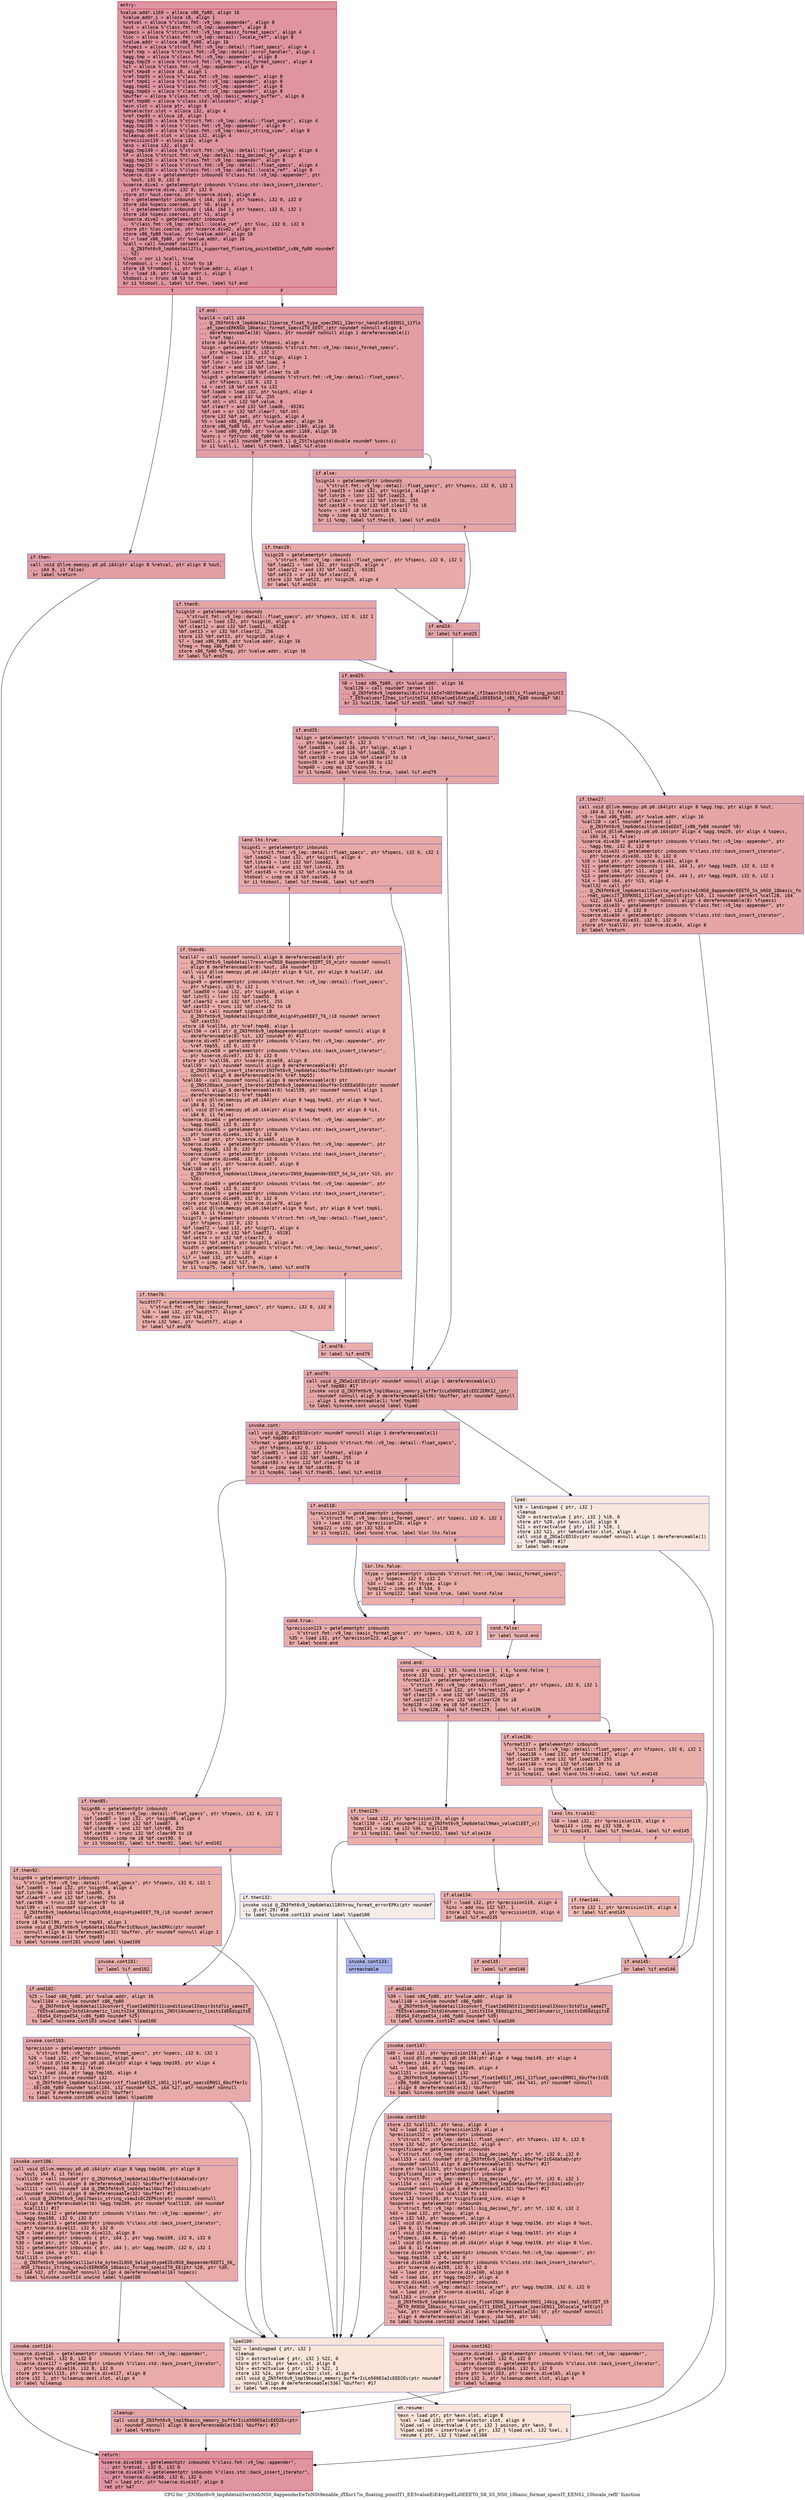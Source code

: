 digraph "CFG for '_ZN3fmt6v9_lmp6detail5writeIcNS0_8appenderEeTnNSt9enable_ifIXsr17is_floating_pointIT1_EE5valueEiE4typeELi0EEET0_S8_S5_NS0_18basic_format_specsIT_EENS1_10locale_refE' function" {
	label="CFG for '_ZN3fmt6v9_lmp6detail5writeIcNS0_8appenderEeTnNSt9enable_ifIXsr17is_floating_pointIT1_EE5valueEiE4typeELi0EEET0_S8_S5_NS0_18basic_format_specsIT_EENS1_10locale_refE' function";

	Node0x55fec32d8ac0 [shape=record,color="#b70d28ff", style=filled, fillcolor="#b70d2870" fontname="Courier",label="{entry:\l|  %value.addr.i169 = alloca x86_fp80, align 16\l  %value.addr.i = alloca i8, align 1\l  %retval = alloca %\"class.fmt::v9_lmp::appender\", align 8\l  %out = alloca %\"class.fmt::v9_lmp::appender\", align 8\l  %specs = alloca %\"struct.fmt::v9_lmp::basic_format_specs\", align 4\l  %loc = alloca %\"class.fmt::v9_lmp::detail::locale_ref\", align 8\l  %value.addr = alloca x86_fp80, align 16\l  %fspecs = alloca %\"struct.fmt::v9_lmp::detail::float_specs\", align 4\l  %ref.tmp = alloca %\"struct.fmt::v9_lmp::detail::error_handler\", align 1\l  %agg.tmp = alloca %\"class.fmt::v9_lmp::appender\", align 8\l  %agg.tmp29 = alloca %\"struct.fmt::v9_lmp::basic_format_specs\", align 4\l  %it = alloca %\"class.fmt::v9_lmp::appender\", align 8\l  %ref.tmp48 = alloca i8, align 1\l  %ref.tmp55 = alloca %\"class.fmt::v9_lmp::appender\", align 8\l  %ref.tmp61 = alloca %\"class.fmt::v9_lmp::appender\", align 8\l  %agg.tmp62 = alloca %\"class.fmt::v9_lmp::appender\", align 8\l  %agg.tmp63 = alloca %\"class.fmt::v9_lmp::appender\", align 8\l  %buffer = alloca %\"class.fmt::v9_lmp::basic_memory_buffer\", align 8\l  %ref.tmp80 = alloca %\"class.std::allocator\", align 1\l  %exn.slot = alloca ptr, align 8\l  %ehselector.slot = alloca i32, align 4\l  %ref.tmp93 = alloca i8, align 1\l  %agg.tmp105 = alloca %\"struct.fmt::v9_lmp::detail::float_specs\", align 4\l  %agg.tmp108 = alloca %\"class.fmt::v9_lmp::appender\", align 8\l  %agg.tmp109 = alloca %\"class.fmt::v9_lmp::basic_string_view\", align 8\l  %cleanup.dest.slot = alloca i32, align 4\l  %precision119 = alloca i32, align 4\l  %exp = alloca i32, align 4\l  %agg.tmp149 = alloca %\"struct.fmt::v9_lmp::detail::float_specs\", align 4\l  %f = alloca %\"struct.fmt::v9_lmp::detail::big_decimal_fp\", align 8\l  %agg.tmp156 = alloca %\"class.fmt::v9_lmp::appender\", align 8\l  %agg.tmp157 = alloca %\"struct.fmt::v9_lmp::detail::float_specs\", align 4\l  %agg.tmp158 = alloca %\"class.fmt::v9_lmp::detail::locale_ref\", align 8\l  %coerce.dive = getelementptr inbounds %\"class.fmt::v9_lmp::appender\", ptr\l... %out, i32 0, i32 0\l  %coerce.dive1 = getelementptr inbounds %\"class.std::back_insert_iterator\",\l... ptr %coerce.dive, i32 0, i32 0\l  store ptr %out.coerce, ptr %coerce.dive1, align 8\l  %0 = getelementptr inbounds \{ i64, i64 \}, ptr %specs, i32 0, i32 0\l  store i64 %specs.coerce0, ptr %0, align 4\l  %1 = getelementptr inbounds \{ i64, i64 \}, ptr %specs, i32 0, i32 1\l  store i64 %specs.coerce1, ptr %1, align 4\l  %coerce.dive2 = getelementptr inbounds\l... %\"class.fmt::v9_lmp::detail::locale_ref\", ptr %loc, i32 0, i32 0\l  store ptr %loc.coerce, ptr %coerce.dive2, align 8\l  store x86_fp80 %value, ptr %value.addr, align 16\l  %2 = load x86_fp80, ptr %value.addr, align 16\l  %call = call noundef zeroext i1\l... @_ZN3fmt6v9_lmp6detail27is_supported_floating_pointIeEEbT_(x86_fp80 noundef\l... %2)\l  %lnot = xor i1 %call, true\l  %frombool.i = zext i1 %lnot to i8\l  store i8 %frombool.i, ptr %value.addr.i, align 1\l  %3 = load i8, ptr %value.addr.i, align 1\l  %tobool.i = trunc i8 %3 to i1\l  br i1 %tobool.i, label %if.then, label %if.end\l|{<s0>T|<s1>F}}"];
	Node0x55fec32d8ac0:s0 -> Node0x55fec32daf60[tooltip="entry -> if.then\nProbability 50.00%" ];
	Node0x55fec32d8ac0:s1 -> Node0x55fec32db4c0[tooltip="entry -> if.end\nProbability 50.00%" ];
	Node0x55fec32daf60 [shape=record,color="#3d50c3ff", style=filled, fillcolor="#be242e70" fontname="Courier",label="{if.then:\l|  call void @llvm.memcpy.p0.p0.i64(ptr align 8 %retval, ptr align 8 %out,\l... i64 8, i1 false)\l  br label %return\l}"];
	Node0x55fec32daf60 -> Node0x55fec32db750[tooltip="if.then -> return\nProbability 100.00%" ];
	Node0x55fec32db4c0 [shape=record,color="#3d50c3ff", style=filled, fillcolor="#be242e70" fontname="Courier",label="{if.end:\l|  %call4 = call i64\l... @_ZN3fmt6v9_lmp6detail21parse_float_type_specINS1_13error_handlerEcEENS1_11flo\l...at_specsERKNS0_18basic_format_specsIT0_EEOT_(ptr noundef nonnull align 4\l... dereferenceable(16) %specs, ptr noundef nonnull align 1 dereferenceable(1)\l... %ref.tmp)\l  store i64 %call4, ptr %fspecs, align 4\l  %sign = getelementptr inbounds %\"struct.fmt::v9_lmp::basic_format_specs\",\l... ptr %specs, i32 0, i32 3\l  %bf.load = load i16, ptr %sign, align 1\l  %bf.lshr = lshr i16 %bf.load, 4\l  %bf.clear = and i16 %bf.lshr, 7\l  %bf.cast = trunc i16 %bf.clear to i8\l  %sign5 = getelementptr inbounds %\"struct.fmt::v9_lmp::detail::float_specs\",\l... ptr %fspecs, i32 0, i32 1\l  %4 = zext i8 %bf.cast to i32\l  %bf.load6 = load i32, ptr %sign5, align 4\l  %bf.value = and i32 %4, 255\l  %bf.shl = shl i32 %bf.value, 8\l  %bf.clear7 = and i32 %bf.load6, -65281\l  %bf.set = or i32 %bf.clear7, %bf.shl\l  store i32 %bf.set, ptr %sign5, align 4\l  %5 = load x86_fp80, ptr %value.addr, align 16\l  store x86_fp80 %5, ptr %value.addr.i169, align 16\l  %6 = load x86_fp80, ptr %value.addr.i169, align 16\l  %conv.i = fptrunc x86_fp80 %6 to double\l  %call.i = call noundef zeroext i1 @_ZSt7signbitd(double noundef %conv.i)\l  br i1 %call.i, label %if.then9, label %if.else\l|{<s0>T|<s1>F}}"];
	Node0x55fec32db4c0:s0 -> Node0x55fec32dda50[tooltip="if.end -> if.then9\nProbability 50.00%" ];
	Node0x55fec32db4c0:s1 -> Node0x55fec32ddb00[tooltip="if.end -> if.else\nProbability 50.00%" ];
	Node0x55fec32dda50 [shape=record,color="#3d50c3ff", style=filled, fillcolor="#c5333470" fontname="Courier",label="{if.then9:\l|  %sign10 = getelementptr inbounds\l... %\"struct.fmt::v9_lmp::detail::float_specs\", ptr %fspecs, i32 0, i32 1\l  %bf.load11 = load i32, ptr %sign10, align 4\l  %bf.clear12 = and i32 %bf.load11, -65281\l  %bf.set13 = or i32 %bf.clear12, 256\l  store i32 %bf.set13, ptr %sign10, align 4\l  %7 = load x86_fp80, ptr %value.addr, align 16\l  %fneg = fneg x86_fp80 %7\l  store x86_fp80 %fneg, ptr %value.addr, align 16\l  br label %if.end25\l}"];
	Node0x55fec32dda50 -> Node0x55fec32de130[tooltip="if.then9 -> if.end25\nProbability 100.00%" ];
	Node0x55fec32ddb00 [shape=record,color="#3d50c3ff", style=filled, fillcolor="#c5333470" fontname="Courier",label="{if.else:\l|  %sign14 = getelementptr inbounds\l... %\"struct.fmt::v9_lmp::detail::float_specs\", ptr %fspecs, i32 0, i32 1\l  %bf.load15 = load i32, ptr %sign14, align 4\l  %bf.lshr16 = lshr i32 %bf.load15, 8\l  %bf.clear17 = and i32 %bf.lshr16, 255\l  %bf.cast18 = trunc i32 %bf.clear17 to i8\l  %conv = zext i8 %bf.cast18 to i32\l  %cmp = icmp eq i32 %conv, 1\l  br i1 %cmp, label %if.then19, label %if.end24\l|{<s0>T|<s1>F}}"];
	Node0x55fec32ddb00:s0 -> Node0x55fec32de710[tooltip="if.else -> if.then19\nProbability 50.00%" ];
	Node0x55fec32ddb00:s1 -> Node0x55fec32de790[tooltip="if.else -> if.end24\nProbability 50.00%" ];
	Node0x55fec32de710 [shape=record,color="#3d50c3ff", style=filled, fillcolor="#ca3b3770" fontname="Courier",label="{if.then19:\l|  %sign20 = getelementptr inbounds\l... %\"struct.fmt::v9_lmp::detail::float_specs\", ptr %fspecs, i32 0, i32 1\l  %bf.load21 = load i32, ptr %sign20, align 4\l  %bf.clear22 = and i32 %bf.load21, -65281\l  %bf.set23 = or i32 %bf.clear22, 0\l  store i32 %bf.set23, ptr %sign20, align 4\l  br label %if.end24\l}"];
	Node0x55fec32de710 -> Node0x55fec32de790[tooltip="if.then19 -> if.end24\nProbability 100.00%" ];
	Node0x55fec32de790 [shape=record,color="#3d50c3ff", style=filled, fillcolor="#c5333470" fontname="Courier",label="{if.end24:\l|  br label %if.end25\l}"];
	Node0x55fec32de790 -> Node0x55fec32de130[tooltip="if.end24 -> if.end25\nProbability 100.00%" ];
	Node0x55fec32de130 [shape=record,color="#3d50c3ff", style=filled, fillcolor="#be242e70" fontname="Courier",label="{if.end25:\l|  %8 = load x86_fp80, ptr %value.addr, align 16\l  %call26 = call noundef zeroext i1\l... @_ZN3fmt6v9_lmp6detail8isfiniteIeTnNSt9enable_ifIXaasr3std17is_floating_pointI\l...T_EE5valuesr12has_isfiniteIS4_EE5valueEiE4typeELi0EEEbS4_(x86_fp80 noundef %8)\l  br i1 %call26, label %if.end35, label %if.then27\l|{<s0>T|<s1>F}}"];
	Node0x55fec32de130:s0 -> Node0x55fec32df030[tooltip="if.end25 -> if.end35\nProbability 50.00%" ];
	Node0x55fec32de130:s1 -> Node0x55fec32df0b0[tooltip="if.end25 -> if.then27\nProbability 50.00%" ];
	Node0x55fec32df0b0 [shape=record,color="#3d50c3ff", style=filled, fillcolor="#c5333470" fontname="Courier",label="{if.then27:\l|  call void @llvm.memcpy.p0.p0.i64(ptr align 8 %agg.tmp, ptr align 8 %out,\l... i64 8, i1 false)\l  %9 = load x86_fp80, ptr %value.addr, align 16\l  %call28 = call noundef zeroext i1\l... @_ZN3fmt6v9_lmp6detail5isnanIeEEbT_(x86_fp80 noundef %9)\l  call void @llvm.memcpy.p0.p0.i64(ptr align 4 %agg.tmp29, ptr align 4 %specs,\l... i64 16, i1 false)\l  %coerce.dive30 = getelementptr inbounds %\"class.fmt::v9_lmp::appender\", ptr\l... %agg.tmp, i32 0, i32 0\l  %coerce.dive31 = getelementptr inbounds %\"class.std::back_insert_iterator\",\l... ptr %coerce.dive30, i32 0, i32 0\l  %10 = load ptr, ptr %coerce.dive31, align 8\l  %11 = getelementptr inbounds \{ i64, i64 \}, ptr %agg.tmp29, i32 0, i32 0\l  %12 = load i64, ptr %11, align 4\l  %13 = getelementptr inbounds \{ i64, i64 \}, ptr %agg.tmp29, i32 0, i32 1\l  %14 = load i64, ptr %13, align 4\l  %call32 = call ptr\l... @_ZN3fmt6v9_lmp6detail15write_nonfiniteIcNS0_8appenderEEET0_S4_bNS0_18basic_fo\l...rmat_specsIT_EERKNS1_11float_specsE(ptr %10, i1 noundef zeroext %call28, i64\l... %12, i64 %14, ptr noundef nonnull align 4 dereferenceable(8) %fspecs)\l  %coerce.dive33 = getelementptr inbounds %\"class.fmt::v9_lmp::appender\", ptr\l... %retval, i32 0, i32 0\l  %coerce.dive34 = getelementptr inbounds %\"class.std::back_insert_iterator\",\l... ptr %coerce.dive33, i32 0, i32 0\l  store ptr %call32, ptr %coerce.dive34, align 8\l  br label %return\l}"];
	Node0x55fec32df0b0 -> Node0x55fec32db750[tooltip="if.then27 -> return\nProbability 100.00%" ];
	Node0x55fec32df030 [shape=record,color="#3d50c3ff", style=filled, fillcolor="#c5333470" fontname="Courier",label="{if.end35:\l|  %align = getelementptr inbounds %\"struct.fmt::v9_lmp::basic_format_specs\",\l... ptr %specs, i32 0, i32 3\l  %bf.load36 = load i16, ptr %align, align 1\l  %bf.clear37 = and i16 %bf.load36, 15\l  %bf.cast38 = trunc i16 %bf.clear37 to i8\l  %conv39 = zext i8 %bf.cast38 to i32\l  %cmp40 = icmp eq i32 %conv39, 4\l  br i1 %cmp40, label %land.lhs.true, label %if.end79\l|{<s0>T|<s1>F}}"];
	Node0x55fec32df030:s0 -> Node0x55fec32db8e0[tooltip="if.end35 -> land.lhs.true\nProbability 50.00%" ];
	Node0x55fec32df030:s1 -> Node0x55fec32db960[tooltip="if.end35 -> if.end79\nProbability 50.00%" ];
	Node0x55fec32db8e0 [shape=record,color="#3d50c3ff", style=filled, fillcolor="#ca3b3770" fontname="Courier",label="{land.lhs.true:\l|  %sign41 = getelementptr inbounds\l... %\"struct.fmt::v9_lmp::detail::float_specs\", ptr %fspecs, i32 0, i32 1\l  %bf.load42 = load i32, ptr %sign41, align 4\l  %bf.lshr43 = lshr i32 %bf.load42, 8\l  %bf.clear44 = and i32 %bf.lshr43, 255\l  %bf.cast45 = trunc i32 %bf.clear44 to i8\l  %tobool = icmp ne i8 %bf.cast45, 0\l  br i1 %tobool, label %if.then46, label %if.end79\l|{<s0>T|<s1>F}}"];
	Node0x55fec32db8e0:s0 -> Node0x55fec32e1040[tooltip="land.lhs.true -> if.then46\nProbability 62.50%" ];
	Node0x55fec32db8e0:s1 -> Node0x55fec32db960[tooltip="land.lhs.true -> if.end79\nProbability 37.50%" ];
	Node0x55fec32e1040 [shape=record,color="#3d50c3ff", style=filled, fillcolor="#d0473d70" fontname="Courier",label="{if.then46:\l|  %call47 = call noundef nonnull align 8 dereferenceable(8) ptr\l... @_ZN3fmt6v9_lmp6detail7reserveINS0_8appenderEEERT_S5_m(ptr noundef nonnull\l... align 8 dereferenceable(8) %out, i64 noundef 1)\l  call void @llvm.memcpy.p0.p0.i64(ptr align 8 %it, ptr align 8 %call47, i64\l... 8, i1 false)\l  %sign49 = getelementptr inbounds %\"struct.fmt::v9_lmp::detail::float_specs\",\l... ptr %fspecs, i32 0, i32 1\l  %bf.load50 = load i32, ptr %sign49, align 4\l  %bf.lshr51 = lshr i32 %bf.load50, 8\l  %bf.clear52 = and i32 %bf.lshr51, 255\l  %bf.cast53 = trunc i32 %bf.clear52 to i8\l  %call54 = call noundef signext i8\l... @_ZN3fmt6v9_lmp6detail4signIcNS0_4sign4typeEEET_T0_(i8 noundef zeroext\l... %bf.cast53)\l  store i8 %call54, ptr %ref.tmp48, align 1\l  %call56 = call ptr @_ZN3fmt6v9_lmp8appenderppEi(ptr noundef nonnull align 8\l... dereferenceable(8) %it, i32 noundef 0) #17\l  %coerce.dive57 = getelementptr inbounds %\"class.fmt::v9_lmp::appender\", ptr\l... %ref.tmp55, i32 0, i32 0\l  %coerce.dive58 = getelementptr inbounds %\"class.std::back_insert_iterator\",\l... ptr %coerce.dive57, i32 0, i32 0\l  store ptr %call56, ptr %coerce.dive58, align 8\l  %call59 = call noundef nonnull align 8 dereferenceable(8) ptr\l... @_ZNSt20back_insert_iteratorIN3fmt6v9_lmp6detail6bufferIcEEEdeEv(ptr noundef\l... nonnull align 8 dereferenceable(8) %ref.tmp55)\l  %call60 = call noundef nonnull align 8 dereferenceable(8) ptr\l... @_ZNSt20back_insert_iteratorIN3fmt6v9_lmp6detail6bufferIcEEEaSEOc(ptr noundef\l... nonnull align 8 dereferenceable(8) %call59, ptr noundef nonnull align 1\l... dereferenceable(1) %ref.tmp48)\l  call void @llvm.memcpy.p0.p0.i64(ptr align 8 %agg.tmp62, ptr align 8 %out,\l... i64 8, i1 false)\l  call void @llvm.memcpy.p0.p0.i64(ptr align 8 %agg.tmp63, ptr align 8 %it,\l... i64 8, i1 false)\l  %coerce.dive64 = getelementptr inbounds %\"class.fmt::v9_lmp::appender\", ptr\l... %agg.tmp62, i32 0, i32 0\l  %coerce.dive65 = getelementptr inbounds %\"class.std::back_insert_iterator\",\l... ptr %coerce.dive64, i32 0, i32 0\l  %15 = load ptr, ptr %coerce.dive65, align 8\l  %coerce.dive66 = getelementptr inbounds %\"class.fmt::v9_lmp::appender\", ptr\l... %agg.tmp63, i32 0, i32 0\l  %coerce.dive67 = getelementptr inbounds %\"class.std::back_insert_iterator\",\l... ptr %coerce.dive66, i32 0, i32 0\l  %16 = load ptr, ptr %coerce.dive67, align 8\l  %call68 = call ptr\l... @_ZN3fmt6v9_lmp6detail13base_iteratorINS0_8appenderEEET_S4_S4_(ptr %15, ptr\l... %16)\l  %coerce.dive69 = getelementptr inbounds %\"class.fmt::v9_lmp::appender\", ptr\l... %ref.tmp61, i32 0, i32 0\l  %coerce.dive70 = getelementptr inbounds %\"class.std::back_insert_iterator\",\l... ptr %coerce.dive69, i32 0, i32 0\l  store ptr %call68, ptr %coerce.dive70, align 8\l  call void @llvm.memcpy.p0.p0.i64(ptr align 8 %out, ptr align 8 %ref.tmp61,\l... i64 8, i1 false)\l  %sign71 = getelementptr inbounds %\"struct.fmt::v9_lmp::detail::float_specs\",\l... ptr %fspecs, i32 0, i32 1\l  %bf.load72 = load i32, ptr %sign71, align 4\l  %bf.clear73 = and i32 %bf.load72, -65281\l  %bf.set74 = or i32 %bf.clear73, 0\l  store i32 %bf.set74, ptr %sign71, align 4\l  %width = getelementptr inbounds %\"struct.fmt::v9_lmp::basic_format_specs\",\l... ptr %specs, i32 0, i32 0\l  %17 = load i32, ptr %width, align 4\l  %cmp75 = icmp ne i32 %17, 0\l  br i1 %cmp75, label %if.then76, label %if.end78\l|{<s0>T|<s1>F}}"];
	Node0x55fec32e1040:s0 -> Node0x55fec32e3180[tooltip="if.then46 -> if.then76\nProbability 62.50%" ];
	Node0x55fec32e1040:s1 -> Node0x55fec32e3200[tooltip="if.then46 -> if.end78\nProbability 37.50%" ];
	Node0x55fec32e3180 [shape=record,color="#3d50c3ff", style=filled, fillcolor="#d24b4070" fontname="Courier",label="{if.then76:\l|  %width77 = getelementptr inbounds\l... %\"struct.fmt::v9_lmp::basic_format_specs\", ptr %specs, i32 0, i32 0\l  %18 = load i32, ptr %width77, align 4\l  %dec = add nsw i32 %18, -1\l  store i32 %dec, ptr %width77, align 4\l  br label %if.end78\l}"];
	Node0x55fec32e3180 -> Node0x55fec32e3200[tooltip="if.then76 -> if.end78\nProbability 100.00%" ];
	Node0x55fec32e3200 [shape=record,color="#3d50c3ff", style=filled, fillcolor="#d0473d70" fontname="Courier",label="{if.end78:\l|  br label %if.end79\l}"];
	Node0x55fec32e3200 -> Node0x55fec32db960[tooltip="if.end78 -> if.end79\nProbability 100.00%" ];
	Node0x55fec32db960 [shape=record,color="#3d50c3ff", style=filled, fillcolor="#c5333470" fontname="Courier",label="{if.end79:\l|  call void @_ZNSaIcEC1Ev(ptr noundef nonnull align 1 dereferenceable(1)\l... %ref.tmp80) #17\l  invoke void @_ZN3fmt6v9_lmp19basic_memory_bufferIcLm500ESaIcEEC2ERKS2_(ptr\l... noundef nonnull align 8 dereferenceable(536) %buffer, ptr noundef nonnull\l... align 1 dereferenceable(1) %ref.tmp80)\l          to label %invoke.cont unwind label %lpad\l}"];
	Node0x55fec32db960 -> Node0x55fec32e38a0[tooltip="if.end79 -> invoke.cont\nProbability 100.00%" ];
	Node0x55fec32db960 -> Node0x55fec32e3920[tooltip="if.end79 -> lpad\nProbability 0.00%" ];
	Node0x55fec32e38a0 [shape=record,color="#3d50c3ff", style=filled, fillcolor="#c5333470" fontname="Courier",label="{invoke.cont:\l|  call void @_ZNSaIcED1Ev(ptr noundef nonnull align 1 dereferenceable(1)\l... %ref.tmp80) #17\l  %format = getelementptr inbounds %\"struct.fmt::v9_lmp::detail::float_specs\",\l... ptr %fspecs, i32 0, i32 1\l  %bf.load81 = load i32, ptr %format, align 4\l  %bf.clear82 = and i32 %bf.load81, 255\l  %bf.cast83 = trunc i32 %bf.clear82 to i8\l  %cmp84 = icmp eq i8 %bf.cast83, 3\l  br i1 %cmp84, label %if.then85, label %if.end118\l|{<s0>T|<s1>F}}"];
	Node0x55fec32e38a0:s0 -> Node0x55fec32e3f20[tooltip="invoke.cont -> if.then85\nProbability 50.00%" ];
	Node0x55fec32e38a0:s1 -> Node0x55fec32e3fa0[tooltip="invoke.cont -> if.end118\nProbability 50.00%" ];
	Node0x55fec32e3f20 [shape=record,color="#3d50c3ff", style=filled, fillcolor="#cc403a70" fontname="Courier",label="{if.then85:\l|  %sign86 = getelementptr inbounds\l... %\"struct.fmt::v9_lmp::detail::float_specs\", ptr %fspecs, i32 0, i32 1\l  %bf.load87 = load i32, ptr %sign86, align 4\l  %bf.lshr88 = lshr i32 %bf.load87, 8\l  %bf.clear89 = and i32 %bf.lshr88, 255\l  %bf.cast90 = trunc i32 %bf.clear89 to i8\l  %tobool91 = icmp ne i8 %bf.cast90, 0\l  br i1 %tobool91, label %if.then92, label %if.end102\l|{<s0>T|<s1>F}}"];
	Node0x55fec32e3f20:s0 -> Node0x55fec32e4540[tooltip="if.then85 -> if.then92\nProbability 62.50%" ];
	Node0x55fec32e3f20:s1 -> Node0x55fec32e45c0[tooltip="if.then85 -> if.end102\nProbability 37.50%" ];
	Node0x55fec32e4540 [shape=record,color="#3d50c3ff", style=filled, fillcolor="#d0473d70" fontname="Courier",label="{if.then92:\l|  %sign94 = getelementptr inbounds\l... %\"struct.fmt::v9_lmp::detail::float_specs\", ptr %fspecs, i32 0, i32 1\l  %bf.load95 = load i32, ptr %sign94, align 4\l  %bf.lshr96 = lshr i32 %bf.load95, 8\l  %bf.clear97 = and i32 %bf.lshr96, 255\l  %bf.cast98 = trunc i32 %bf.clear97 to i8\l  %call99 = call noundef signext i8\l... @_ZN3fmt6v9_lmp6detail4signIcNS0_4sign4typeEEET_T0_(i8 noundef zeroext\l... %bf.cast98)\l  store i8 %call99, ptr %ref.tmp93, align 1\l  invoke void @_ZN3fmt6v9_lmp6detail6bufferIcE9push_backERKc(ptr noundef\l... nonnull align 8 dereferenceable(32) %buffer, ptr noundef nonnull align 1\l... dereferenceable(1) %ref.tmp93)\l          to label %invoke.cont101 unwind label %lpad100\l}"];
	Node0x55fec32e4540 -> Node0x55fec32e4cb0[tooltip="if.then92 -> invoke.cont101\nProbability 100.00%" ];
	Node0x55fec32e4540 -> Node0x55fec32e4d30[tooltip="if.then92 -> lpad100\nProbability 0.00%" ];
	Node0x55fec32e4cb0 [shape=record,color="#3d50c3ff", style=filled, fillcolor="#d0473d70" fontname="Courier",label="{invoke.cont101:\l|  br label %if.end102\l}"];
	Node0x55fec32e4cb0 -> Node0x55fec32e45c0[tooltip="invoke.cont101 -> if.end102\nProbability 100.00%" ];
	Node0x55fec32e3920 [shape=record,color="#3d50c3ff", style=filled, fillcolor="#f1ccb870" fontname="Courier",label="{lpad:\l|  %19 = landingpad \{ ptr, i32 \}\l          cleanup\l  %20 = extractvalue \{ ptr, i32 \} %19, 0\l  store ptr %20, ptr %exn.slot, align 8\l  %21 = extractvalue \{ ptr, i32 \} %19, 1\l  store i32 %21, ptr %ehselector.slot, align 4\l  call void @_ZNSaIcED1Ev(ptr noundef nonnull align 1 dereferenceable(1)\l... %ref.tmp80) #17\l  br label %eh.resume\l}"];
	Node0x55fec32e3920 -> Node0x55fec32e53a0[tooltip="lpad -> eh.resume\nProbability 100.00%" ];
	Node0x55fec32e4d30 [shape=record,color="#3d50c3ff", style=filled, fillcolor="#f4c5ad70" fontname="Courier",label="{lpad100:\l|  %22 = landingpad \{ ptr, i32 \}\l          cleanup\l  %23 = extractvalue \{ ptr, i32 \} %22, 0\l  store ptr %23, ptr %exn.slot, align 8\l  %24 = extractvalue \{ ptr, i32 \} %22, 1\l  store i32 %24, ptr %ehselector.slot, align 4\l  call void @_ZN3fmt6v9_lmp19basic_memory_bufferIcLm500ESaIcEED2Ev(ptr noundef\l... nonnull align 8 dereferenceable(536) %buffer) #17\l  br label %eh.resume\l}"];
	Node0x55fec32e4d30 -> Node0x55fec32e53a0[tooltip="lpad100 -> eh.resume\nProbability 100.00%" ];
	Node0x55fec32e45c0 [shape=record,color="#3d50c3ff", style=filled, fillcolor="#cc403a70" fontname="Courier",label="{if.end102:\l|  %25 = load x86_fp80, ptr %value.addr, align 16\l  %call104 = invoke noundef x86_fp80\l... @_ZN3fmt6v9_lmp6detail13convert_floatIeEENSt11conditionalIXoosr3std7is_sameIT_\l...fEE5valueeqsr3std14numeric_limitsIS4_EE6digitsL_ZNSt14numeric_limitsIdE6digitsE\l...EEdS4_E4typeES4_(x86_fp80 noundef %25)\l          to label %invoke.cont103 unwind label %lpad100\l}"];
	Node0x55fec32e45c0 -> Node0x55fec32e59d0[tooltip="if.end102 -> invoke.cont103\nProbability 100.00%" ];
	Node0x55fec32e45c0 -> Node0x55fec32e4d30[tooltip="if.end102 -> lpad100\nProbability 0.00%" ];
	Node0x55fec32e59d0 [shape=record,color="#3d50c3ff", style=filled, fillcolor="#cc403a70" fontname="Courier",label="{invoke.cont103:\l|  %precision = getelementptr inbounds\l... %\"struct.fmt::v9_lmp::basic_format_specs\", ptr %specs, i32 0, i32 1\l  %26 = load i32, ptr %precision, align 4\l  call void @llvm.memcpy.p0.p0.i64(ptr align 4 %agg.tmp105, ptr align 4\l... %fspecs, i64 8, i1 false)\l  %27 = load i64, ptr %agg.tmp105, align 4\l  %call107 = invoke noundef i32\l... @_ZN3fmt6v9_lmp6detail14snprintf_floatIeEEiT_iNS1_11float_specsERNS1_6bufferIc\l...EE(x86_fp80 noundef %call104, i32 noundef %26, i64 %27, ptr noundef nonnull\l... align 8 dereferenceable(32) %buffer)\l          to label %invoke.cont106 unwind label %lpad100\l}"];
	Node0x55fec32e59d0 -> Node0x55fec32e5f30[tooltip="invoke.cont103 -> invoke.cont106\nProbability 100.00%" ];
	Node0x55fec32e59d0 -> Node0x55fec32e4d30[tooltip="invoke.cont103 -> lpad100\nProbability 0.00%" ];
	Node0x55fec32e5f30 [shape=record,color="#3d50c3ff", style=filled, fillcolor="#cc403a70" fontname="Courier",label="{invoke.cont106:\l|  call void @llvm.memcpy.p0.p0.i64(ptr align 8 %agg.tmp108, ptr align 8\l... %out, i64 8, i1 false)\l  %call110 = call noundef ptr @_ZN3fmt6v9_lmp6detail6bufferIcE4dataEv(ptr\l... noundef nonnull align 8 dereferenceable(32) %buffer) #17\l  %call111 = call noundef i64 @_ZNK3fmt6v9_lmp6detail6bufferIcE4sizeEv(ptr\l... noundef nonnull align 8 dereferenceable(32) %buffer) #17\l  call void @_ZN3fmt6v9_lmp17basic_string_viewIcEC2EPKcm(ptr noundef nonnull\l... align 8 dereferenceable(16) %agg.tmp109, ptr noundef %call110, i64 noundef\l... %call111) #17\l  %coerce.dive112 = getelementptr inbounds %\"class.fmt::v9_lmp::appender\", ptr\l... %agg.tmp108, i32 0, i32 0\l  %coerce.dive113 = getelementptr inbounds %\"class.std::back_insert_iterator\",\l... ptr %coerce.dive112, i32 0, i32 0\l  %28 = load ptr, ptr %coerce.dive113, align 8\l  %29 = getelementptr inbounds \{ ptr, i64 \}, ptr %agg.tmp109, i32 0, i32 0\l  %30 = load ptr, ptr %29, align 8\l  %31 = getelementptr inbounds \{ ptr, i64 \}, ptr %agg.tmp109, i32 0, i32 1\l  %32 = load i64, ptr %31, align 8\l  %call115 = invoke ptr\l... @_ZN3fmt6v9_lmp6detail11write_bytesILNS0_5align4typeE2EcNS0_8appenderEEET1_S6_\l...NS0_17basic_string_viewIcEERKNS0_18basic_format_specsIT0_EE(ptr %28, ptr %30,\l... i64 %32, ptr noundef nonnull align 4 dereferenceable(16) %specs)\l          to label %invoke.cont114 unwind label %lpad100\l}"];
	Node0x55fec32e5f30 -> Node0x55fec32e6c40[tooltip="invoke.cont106 -> invoke.cont114\nProbability 100.00%" ];
	Node0x55fec32e5f30 -> Node0x55fec32e4d30[tooltip="invoke.cont106 -> lpad100\nProbability 0.00%" ];
	Node0x55fec32e6c40 [shape=record,color="#3d50c3ff", style=filled, fillcolor="#cc403a70" fontname="Courier",label="{invoke.cont114:\l|  %coerce.dive116 = getelementptr inbounds %\"class.fmt::v9_lmp::appender\",\l... ptr %retval, i32 0, i32 0\l  %coerce.dive117 = getelementptr inbounds %\"class.std::back_insert_iterator\",\l... ptr %coerce.dive116, i32 0, i32 0\l  store ptr %call115, ptr %coerce.dive117, align 8\l  store i32 1, ptr %cleanup.dest.slot, align 4\l  br label %cleanup\l}"];
	Node0x55fec32e6c40 -> Node0x55fec32e7250[tooltip="invoke.cont114 -> cleanup\nProbability 100.00%" ];
	Node0x55fec32e3fa0 [shape=record,color="#3d50c3ff", style=filled, fillcolor="#cc403a70" fontname="Courier",label="{if.end118:\l|  %precision120 = getelementptr inbounds\l... %\"struct.fmt::v9_lmp::basic_format_specs\", ptr %specs, i32 0, i32 1\l  %33 = load i32, ptr %precision120, align 4\l  %cmp121 = icmp sge i32 %33, 0\l  br i1 %cmp121, label %cond.true, label %lor.lhs.false\l|{<s0>T|<s1>F}}"];
	Node0x55fec32e3fa0:s0 -> Node0x55fec32e7500[tooltip="if.end118 -> cond.true\nProbability 50.00%" ];
	Node0x55fec32e3fa0:s1 -> Node0x55fec32e7550[tooltip="if.end118 -> lor.lhs.false\nProbability 50.00%" ];
	Node0x55fec32e7550 [shape=record,color="#3d50c3ff", style=filled, fillcolor="#d0473d70" fontname="Courier",label="{lor.lhs.false:\l|  %type = getelementptr inbounds %\"struct.fmt::v9_lmp::basic_format_specs\",\l... ptr %specs, i32 0, i32 2\l  %34 = load i8, ptr %type, align 4\l  %cmp122 = icmp eq i8 %34, 0\l  br i1 %cmp122, label %cond.true, label %cond.false\l|{<s0>T|<s1>F}}"];
	Node0x55fec32e7550:s0 -> Node0x55fec32e7500[tooltip="lor.lhs.false -> cond.true\nProbability 37.50%" ];
	Node0x55fec32e7550:s1 -> Node0x55fec32e78f0[tooltip="lor.lhs.false -> cond.false\nProbability 62.50%" ];
	Node0x55fec32e7500 [shape=record,color="#3d50c3ff", style=filled, fillcolor="#cc403a70" fontname="Courier",label="{cond.true:\l|  %precision123 = getelementptr inbounds\l... %\"struct.fmt::v9_lmp::basic_format_specs\", ptr %specs, i32 0, i32 1\l  %35 = load i32, ptr %precision123, align 4\l  br label %cond.end\l}"];
	Node0x55fec32e7500 -> Node0x55fec32e7b90[tooltip="cond.true -> cond.end\nProbability 100.00%" ];
	Node0x55fec32e78f0 [shape=record,color="#3d50c3ff", style=filled, fillcolor="#d6524470" fontname="Courier",label="{cond.false:\l|  br label %cond.end\l}"];
	Node0x55fec32e78f0 -> Node0x55fec32e7b90[tooltip="cond.false -> cond.end\nProbability 100.00%" ];
	Node0x55fec32e7b90 [shape=record,color="#3d50c3ff", style=filled, fillcolor="#cc403a70" fontname="Courier",label="{cond.end:\l|  %cond = phi i32 [ %35, %cond.true ], [ 6, %cond.false ]\l  store i32 %cond, ptr %precision119, align 4\l  %format124 = getelementptr inbounds\l... %\"struct.fmt::v9_lmp::detail::float_specs\", ptr %fspecs, i32 0, i32 1\l  %bf.load125 = load i32, ptr %format124, align 4\l  %bf.clear126 = and i32 %bf.load125, 255\l  %bf.cast127 = trunc i32 %bf.clear126 to i8\l  %cmp128 = icmp eq i8 %bf.cast127, 1\l  br i1 %cmp128, label %if.then129, label %if.else136\l|{<s0>T|<s1>F}}"];
	Node0x55fec32e7b90:s0 -> Node0x55fec32e8160[tooltip="cond.end -> if.then129\nProbability 50.00%" ];
	Node0x55fec32e7b90:s1 -> Node0x55fec32e0360[tooltip="cond.end -> if.else136\nProbability 50.00%" ];
	Node0x55fec32e8160 [shape=record,color="#3d50c3ff", style=filled, fillcolor="#d0473d70" fontname="Courier",label="{if.then129:\l|  %36 = load i32, ptr %precision119, align 4\l  %call130 = call noundef i32 @_ZN3fmt6v9_lmp6detail9max_valueIiEET_v()\l  %cmp131 = icmp eq i32 %36, %call130\l  br i1 %cmp131, label %if.then132, label %if.else134\l|{<s0>T|<s1>F}}"];
	Node0x55fec32e8160:s0 -> Node0x55fec32e0770[tooltip="if.then129 -> if.then132\nProbability 0.00%" ];
	Node0x55fec32e8160:s1 -> Node0x55fec32e07c0[tooltip="if.then129 -> if.else134\nProbability 100.00%" ];
	Node0x55fec32e0770 [shape=record,color="#3d50c3ff", style=filled, fillcolor="#ead5c970" fontname="Courier",label="{if.then132:\l|  invoke void @_ZN3fmt6v9_lmp6detail18throw_format_errorEPKc(ptr noundef\l... @.str.29) #18\l          to label %invoke.cont133 unwind label %lpad100\l}"];
	Node0x55fec32e0770 -> Node0x55fec32e0940[tooltip="if.then132 -> invoke.cont133\nProbability 0.00%" ];
	Node0x55fec32e0770 -> Node0x55fec32e4d30[tooltip="if.then132 -> lpad100\nProbability 100.00%" ];
	Node0x55fec32e0940 [shape=record,color="#3d50c3ff", style=filled, fillcolor="#3d50c370" fontname="Courier",label="{invoke.cont133:\l|  unreachable\l}"];
	Node0x55fec32e07c0 [shape=record,color="#3d50c3ff", style=filled, fillcolor="#d0473d70" fontname="Courier",label="{if.else134:\l|  %37 = load i32, ptr %precision119, align 4\l  %inc = add nsw i32 %37, 1\l  store i32 %inc, ptr %precision119, align 4\l  br label %if.end135\l}"];
	Node0x55fec32e07c0 -> Node0x55fec32e0c30[tooltip="if.else134 -> if.end135\nProbability 100.00%" ];
	Node0x55fec32e0c30 [shape=record,color="#3d50c3ff", style=filled, fillcolor="#d0473d70" fontname="Courier",label="{if.end135:\l|  br label %if.end146\l}"];
	Node0x55fec32e0c30 -> Node0x55fec32e0d20[tooltip="if.end135 -> if.end146\nProbability 100.00%" ];
	Node0x55fec32e0360 [shape=record,color="#3d50c3ff", style=filled, fillcolor="#d0473d70" fontname="Courier",label="{if.else136:\l|  %format137 = getelementptr inbounds\l... %\"struct.fmt::v9_lmp::detail::float_specs\", ptr %fspecs, i32 0, i32 1\l  %bf.load138 = load i32, ptr %format137, align 4\l  %bf.clear139 = and i32 %bf.load138, 255\l  %bf.cast140 = trunc i32 %bf.clear139 to i8\l  %cmp141 = icmp ne i8 %bf.cast140, 2\l  br i1 %cmp141, label %land.lhs.true142, label %if.end145\l|{<s0>T|<s1>F}}"];
	Node0x55fec32e0360:s0 -> Node0x55fec32e9cd0[tooltip="if.else136 -> land.lhs.true142\nProbability 50.00%" ];
	Node0x55fec32e0360:s1 -> Node0x55fec32e9d70[tooltip="if.else136 -> if.end145\nProbability 50.00%" ];
	Node0x55fec32e9cd0 [shape=record,color="#3d50c3ff", style=filled, fillcolor="#d6524470" fontname="Courier",label="{land.lhs.true142:\l|  %38 = load i32, ptr %precision119, align 4\l  %cmp143 = icmp eq i32 %38, 0\l  br i1 %cmp143, label %if.then144, label %if.end145\l|{<s0>T|<s1>F}}"];
	Node0x55fec32e9cd0:s0 -> Node0x55fec32e9fe0[tooltip="land.lhs.true142 -> if.then144\nProbability 37.50%" ];
	Node0x55fec32e9cd0:s1 -> Node0x55fec32e9d70[tooltip="land.lhs.true142 -> if.end145\nProbability 62.50%" ];
	Node0x55fec32e9fe0 [shape=record,color="#3d50c3ff", style=filled, fillcolor="#de614d70" fontname="Courier",label="{if.then144:\l|  store i32 1, ptr %precision119, align 4\l  br label %if.end145\l}"];
	Node0x55fec32e9fe0 -> Node0x55fec32e9d70[tooltip="if.then144 -> if.end145\nProbability 100.00%" ];
	Node0x55fec32e9d70 [shape=record,color="#3d50c3ff", style=filled, fillcolor="#d0473d70" fontname="Courier",label="{if.end145:\l|  br label %if.end146\l}"];
	Node0x55fec32e9d70 -> Node0x55fec32e0d20[tooltip="if.end145 -> if.end146\nProbability 100.00%" ];
	Node0x55fec32e0d20 [shape=record,color="#3d50c3ff", style=filled, fillcolor="#cc403a70" fontname="Courier",label="{if.end146:\l|  %39 = load x86_fp80, ptr %value.addr, align 16\l  %call148 = invoke noundef x86_fp80\l... @_ZN3fmt6v9_lmp6detail13convert_floatIeEENSt11conditionalIXoosr3std7is_sameIT_\l...fEE5valueeqsr3std14numeric_limitsIS4_EE6digitsL_ZNSt14numeric_limitsIdE6digitsE\l...EEdS4_E4typeES4_(x86_fp80 noundef %39)\l          to label %invoke.cont147 unwind label %lpad100\l}"];
	Node0x55fec32e0d20 -> Node0x55fec32ea3a0[tooltip="if.end146 -> invoke.cont147\nProbability 100.00%" ];
	Node0x55fec32e0d20 -> Node0x55fec32e4d30[tooltip="if.end146 -> lpad100\nProbability 0.00%" ];
	Node0x55fec32ea3a0 [shape=record,color="#3d50c3ff", style=filled, fillcolor="#cc403a70" fontname="Courier",label="{invoke.cont147:\l|  %40 = load i32, ptr %precision119, align 4\l  call void @llvm.memcpy.p0.p0.i64(ptr align 4 %agg.tmp149, ptr align 4\l... %fspecs, i64 8, i1 false)\l  %41 = load i64, ptr %agg.tmp149, align 4\l  %call151 = invoke noundef i32\l... @_ZN3fmt6v9_lmp6detail12format_floatIeEEiT_iNS1_11float_specsERNS1_6bufferIcEE\l...(x86_fp80 noundef %call148, i32 noundef %40, i64 %41, ptr noundef nonnull\l... align 8 dereferenceable(32) %buffer)\l          to label %invoke.cont150 unwind label %lpad100\l}"];
	Node0x55fec32ea3a0 -> Node0x55fec32ea810[tooltip="invoke.cont147 -> invoke.cont150\nProbability 100.00%" ];
	Node0x55fec32ea3a0 -> Node0x55fec32e4d30[tooltip="invoke.cont147 -> lpad100\nProbability 0.00%" ];
	Node0x55fec32ea810 [shape=record,color="#3d50c3ff", style=filled, fillcolor="#cc403a70" fontname="Courier",label="{invoke.cont150:\l|  store i32 %call151, ptr %exp, align 4\l  %42 = load i32, ptr %precision119, align 4\l  %precision152 = getelementptr inbounds\l... %\"struct.fmt::v9_lmp::detail::float_specs\", ptr %fspecs, i32 0, i32 0\l  store i32 %42, ptr %precision152, align 4\l  %significand = getelementptr inbounds\l... %\"struct.fmt::v9_lmp::detail::big_decimal_fp\", ptr %f, i32 0, i32 0\l  %call153 = call noundef ptr @_ZN3fmt6v9_lmp6detail6bufferIcE4dataEv(ptr\l... noundef nonnull align 8 dereferenceable(32) %buffer) #17\l  store ptr %call153, ptr %significand, align 8\l  %significand_size = getelementptr inbounds\l... %\"struct.fmt::v9_lmp::detail::big_decimal_fp\", ptr %f, i32 0, i32 1\l  %call154 = call noundef i64 @_ZNK3fmt6v9_lmp6detail6bufferIcE4sizeEv(ptr\l... noundef nonnull align 8 dereferenceable(32) %buffer) #17\l  %conv155 = trunc i64 %call154 to i32\l  store i32 %conv155, ptr %significand_size, align 8\l  %exponent = getelementptr inbounds\l... %\"struct.fmt::v9_lmp::detail::big_decimal_fp\", ptr %f, i32 0, i32 2\l  %43 = load i32, ptr %exp, align 4\l  store i32 %43, ptr %exponent, align 4\l  call void @llvm.memcpy.p0.p0.i64(ptr align 8 %agg.tmp156, ptr align 8 %out,\l... i64 8, i1 false)\l  call void @llvm.memcpy.p0.p0.i64(ptr align 4 %agg.tmp157, ptr align 4\l... %fspecs, i64 8, i1 false)\l  call void @llvm.memcpy.p0.p0.i64(ptr align 8 %agg.tmp158, ptr align 8 %loc,\l... i64 8, i1 false)\l  %coerce.dive159 = getelementptr inbounds %\"class.fmt::v9_lmp::appender\", ptr\l... %agg.tmp156, i32 0, i32 0\l  %coerce.dive160 = getelementptr inbounds %\"class.std::back_insert_iterator\",\l... ptr %coerce.dive159, i32 0, i32 0\l  %44 = load ptr, ptr %coerce.dive160, align 8\l  %45 = load i64, ptr %agg.tmp157, align 4\l  %coerce.dive161 = getelementptr inbounds\l... %\"class.fmt::v9_lmp::detail::locale_ref\", ptr %agg.tmp158, i32 0, i32 0\l  %46 = load ptr, ptr %coerce.dive161, align 8\l  %call163 = invoke ptr\l... @_ZN3fmt6v9_lmp6detail11write_floatINS0_8appenderENS1_14big_decimal_fpEcEET_S5\l..._RKT0_RKNS0_18basic_format_specsIT1_EENS1_11float_specsENS1_10locale_refE(ptr\l... %44, ptr noundef nonnull align 8 dereferenceable(16) %f, ptr noundef nonnull\l... align 4 dereferenceable(16) %specs, i64 %45, ptr %46)\l          to label %invoke.cont162 unwind label %lpad100\l}"];
	Node0x55fec32ea810 -> Node0x55fec32ebd20[tooltip="invoke.cont150 -> invoke.cont162\nProbability 100.00%" ];
	Node0x55fec32ea810 -> Node0x55fec32e4d30[tooltip="invoke.cont150 -> lpad100\nProbability 0.00%" ];
	Node0x55fec32ebd20 [shape=record,color="#3d50c3ff", style=filled, fillcolor="#cc403a70" fontname="Courier",label="{invoke.cont162:\l|  %coerce.dive164 = getelementptr inbounds %\"class.fmt::v9_lmp::appender\",\l... ptr %retval, i32 0, i32 0\l  %coerce.dive165 = getelementptr inbounds %\"class.std::back_insert_iterator\",\l... ptr %coerce.dive164, i32 0, i32 0\l  store ptr %call163, ptr %coerce.dive165, align 8\l  store i32 1, ptr %cleanup.dest.slot, align 4\l  br label %cleanup\l}"];
	Node0x55fec32ebd20 -> Node0x55fec32e7250[tooltip="invoke.cont162 -> cleanup\nProbability 100.00%" ];
	Node0x55fec32e7250 [shape=record,color="#3d50c3ff", style=filled, fillcolor="#c5333470" fontname="Courier",label="{cleanup:\l|  call void @_ZN3fmt6v9_lmp19basic_memory_bufferIcLm500ESaIcEED2Ev(ptr\l... noundef nonnull align 8 dereferenceable(536) %buffer) #17\l  br label %return\l}"];
	Node0x55fec32e7250 -> Node0x55fec32db750[tooltip="cleanup -> return\nProbability 100.00%" ];
	Node0x55fec32db750 [shape=record,color="#b70d28ff", style=filled, fillcolor="#b70d2870" fontname="Courier",label="{return:\l|  %coerce.dive166 = getelementptr inbounds %\"class.fmt::v9_lmp::appender\",\l... ptr %retval, i32 0, i32 0\l  %coerce.dive167 = getelementptr inbounds %\"class.std::back_insert_iterator\",\l... ptr %coerce.dive166, i32 0, i32 0\l  %47 = load ptr, ptr %coerce.dive167, align 8\l  ret ptr %47\l}"];
	Node0x55fec32e53a0 [shape=record,color="#3d50c3ff", style=filled, fillcolor="#f5c1a970" fontname="Courier",label="{eh.resume:\l|  %exn = load ptr, ptr %exn.slot, align 8\l  %sel = load i32, ptr %ehselector.slot, align 4\l  %lpad.val = insertvalue \{ ptr, i32 \} poison, ptr %exn, 0\l  %lpad.val168 = insertvalue \{ ptr, i32 \} %lpad.val, i32 %sel, 1\l  resume \{ ptr, i32 \} %lpad.val168\l}"];
}
